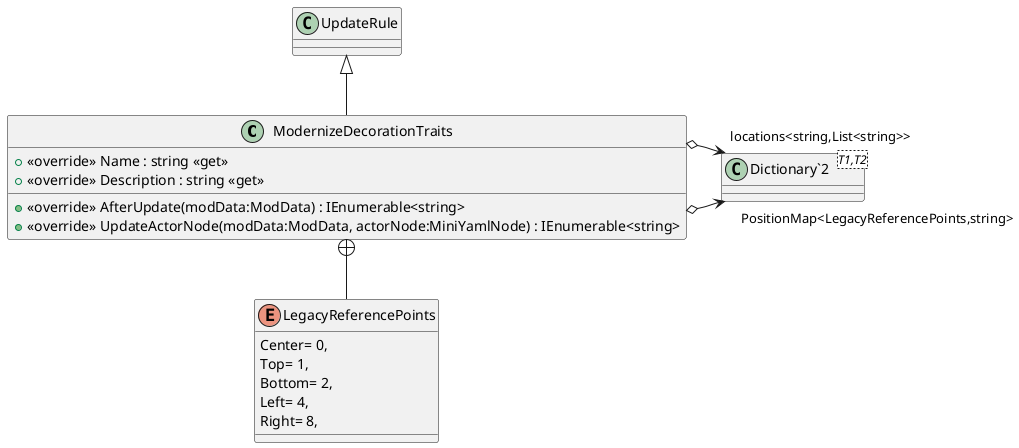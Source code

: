 @startuml
class ModernizeDecorationTraits {
    + <<override>> Name : string <<get>>
    + <<override>> Description : string <<get>>
    + <<override>> AfterUpdate(modData:ModData) : IEnumerable<string>
    + <<override>> UpdateActorNode(modData:ModData, actorNode:MiniYamlNode) : IEnumerable<string>
}
enum LegacyReferencePoints {
    Center= 0,
    Top= 1,
    Bottom= 2,
    Left= 4,
    Right= 8,
}
class "Dictionary`2"<T1,T2> {
}
UpdateRule <|-- ModernizeDecorationTraits
ModernizeDecorationTraits o-> "PositionMap<LegacyReferencePoints,string>" "Dictionary`2"
ModernizeDecorationTraits o-> "locations<string,List<string>>" "Dictionary`2"
ModernizeDecorationTraits +-- LegacyReferencePoints
@enduml
